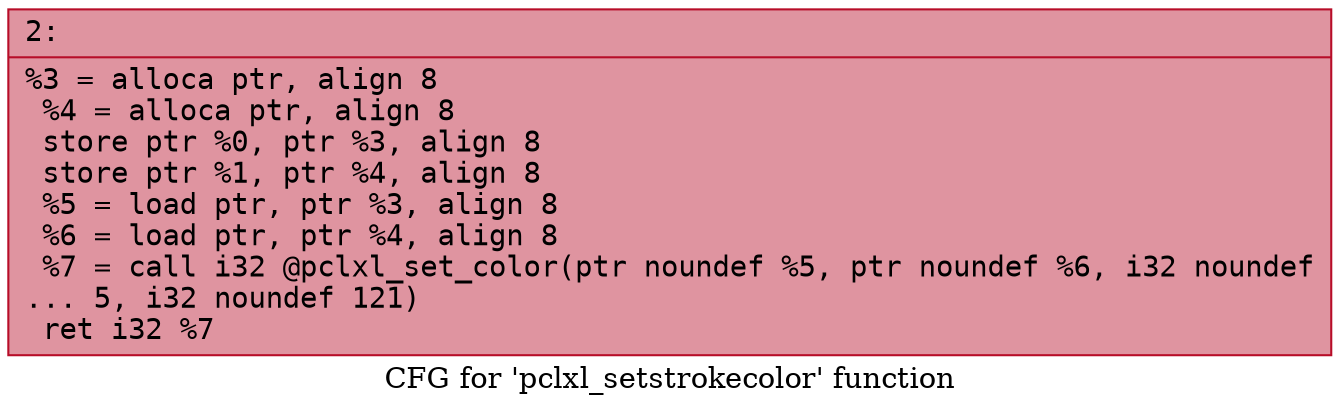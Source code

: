 digraph "CFG for 'pclxl_setstrokecolor' function" {
	label="CFG for 'pclxl_setstrokecolor' function";

	Node0x600003ba03c0 [shape=record,color="#b70d28ff", style=filled, fillcolor="#b70d2870" fontname="Courier",label="{2:\l|  %3 = alloca ptr, align 8\l  %4 = alloca ptr, align 8\l  store ptr %0, ptr %3, align 8\l  store ptr %1, ptr %4, align 8\l  %5 = load ptr, ptr %3, align 8\l  %6 = load ptr, ptr %4, align 8\l  %7 = call i32 @pclxl_set_color(ptr noundef %5, ptr noundef %6, i32 noundef\l... 5, i32 noundef 121)\l  ret i32 %7\l}"];
}
